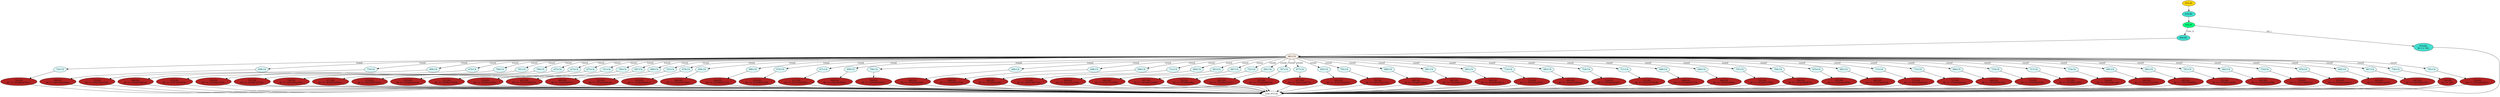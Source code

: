 strict digraph "" {
	node [label="\N"];
	"720:CA"	 [ast="<pyverilog.vparser.ast.Case object at 0x7f28be102910>",
		fillcolor=lightcyan,
		label="720:CA",
		statements="[]",
		style=filled,
		typ=Case];
	"720:NS"	 [ast="<pyverilog.vparser.ast.NonblockingSubstitution object at 0x7f28be102990>",
		fillcolor=firebrick,
		label="720:NS
Kt <= 32'h84c87814;",
		statements="[<pyverilog.vparser.ast.NonblockingSubstitution object at 0x7f28be102990>]",
		style=filled,
		typ=NonblockingSubstitution];
	"720:CA" -> "720:NS"	 [cond="[]",
		lineno=None];
	"688:NS"	 [ast="<pyverilog.vparser.ast.NonblockingSubstitution object at 0x7f28be102b50>",
		fillcolor=firebrick,
		label="688:NS
Kt <= 32'hb00327c8;",
		statements="[<pyverilog.vparser.ast.NonblockingSubstitution object at 0x7f28be102b50>]",
		style=filled,
		typ=NonblockingSubstitution];
	"Leaf_653:AL"	 [def_var="['Kt']",
		label="Leaf_653:AL"];
	"688:NS" -> "Leaf_653:AL"	 [cond="[]",
		lineno=None];
	"699:CA"	 [ast="<pyverilog.vparser.ast.Case object at 0x7f28be102d10>",
		fillcolor=lightcyan,
		label="699:CA",
		statements="[]",
		style=filled,
		typ=Case];
	"699:NS"	 [ast="<pyverilog.vparser.ast.NonblockingSubstitution object at 0x7f28be102d90>",
		fillcolor=firebrick,
		label="699:NS
Kt <= 32'h766a0abb;",
		statements="[<pyverilog.vparser.ast.NonblockingSubstitution object at 0x7f28be102d90>]",
		style=filled,
		typ=NonblockingSubstitution];
	"699:CA" -> "699:NS"	 [cond="[]",
		lineno=None];
	"710:CA"	 [ast="<pyverilog.vparser.ast.Case object at 0x7f28be0e5550>",
		fillcolor=lightcyan,
		label="710:CA",
		statements="[]",
		style=filled,
		typ=Case];
	"710:NS"	 [ast="<pyverilog.vparser.ast.NonblockingSubstitution object at 0x7f28be0e55d0>",
		fillcolor=firebrick,
		label="710:NS
Kt <= 32'h19a4c116;",
		statements="[<pyverilog.vparser.ast.NonblockingSubstitution object at 0x7f28be0e55d0>]",
		style=filled,
		typ=NonblockingSubstitution];
	"710:CA" -> "710:NS"	 [cond="[]",
		lineno=None];
	"706:NS"	 [ast="<pyverilog.vparser.ast.NonblockingSubstitution object at 0x7f28be0e10d0>",
		fillcolor=firebrick,
		label="706:NS
Kt <= 32'hd192e819;",
		statements="[<pyverilog.vparser.ast.NonblockingSubstitution object at 0x7f28be0e10d0>]",
		style=filled,
		typ=NonblockingSubstitution];
	"706:NS" -> "Leaf_653:AL"	 [cond="[]",
		lineno=None];
	"685:NS"	 [ast="<pyverilog.vparser.ast.NonblockingSubstitution object at 0x7f28be0f8210>",
		fillcolor=firebrick,
		label="685:NS
Kt <= 32'h76f988da;",
		statements="[<pyverilog.vparser.ast.NonblockingSubstitution object at 0x7f28be0f8210>]",
		style=filled,
		typ=NonblockingSubstitution];
	"685:NS" -> "Leaf_653:AL"	 [cond="[]",
		lineno=None];
	"668:CA"	 [ast="<pyverilog.vparser.ast.Case object at 0x7f28be0e1450>",
		fillcolor=lightcyan,
		label="668:CA",
		statements="[]",
		style=filled,
		typ=Case];
	"668:NS"	 [ast="<pyverilog.vparser.ast.NonblockingSubstitution object at 0x7f28be0e14d0>",
		fillcolor=firebrick,
		label="668:NS
Kt <= 32'h923f82a4;",
		statements="[<pyverilog.vparser.ast.NonblockingSubstitution object at 0x7f28be0e14d0>]",
		style=filled,
		typ=NonblockingSubstitution];
	"668:CA" -> "668:NS"	 [cond="[]",
		lineno=None];
	"674:CA"	 [ast="<pyverilog.vparser.ast.Case object at 0x7f28be0e8c10>",
		fillcolor=lightcyan,
		label="674:CA",
		statements="[]",
		style=filled,
		typ=Case];
	"674:NS"	 [ast="<pyverilog.vparser.ast.NonblockingSubstitution object at 0x7f28be0e8c90>",
		fillcolor=firebrick,
		label="674:NS
Kt <= 32'h72be5d74;",
		statements="[<pyverilog.vparser.ast.NonblockingSubstitution object at 0x7f28be0e8c90>]",
		style=filled,
		typ=NonblockingSubstitution];
	"674:CA" -> "674:NS"	 [cond="[]",
		lineno=None];
	"708:CA"	 [ast="<pyverilog.vparser.ast.Case object at 0x7f28be0e1850>",
		fillcolor=lightcyan,
		label="708:CA",
		statements="[]",
		style=filled,
		typ=Case];
	"708:NS"	 [ast="<pyverilog.vparser.ast.NonblockingSubstitution object at 0x7f28be0e18d0>",
		fillcolor=firebrick,
		label="708:NS
Kt <= 32'hf40e3585;",
		statements="[<pyverilog.vparser.ast.NonblockingSubstitution object at 0x7f28be0e18d0>]",
		style=filled,
		typ=NonblockingSubstitution];
	"708:CA" -> "708:NS"	 [cond="[]",
		lineno=None];
	"662:NS"	 [ast="<pyverilog.vparser.ast.NonblockingSubstitution object at 0x7f28be0e1a90>",
		fillcolor=firebrick,
		label="662:NS
Kt <= 32'h428a2f98;",
		statements="[<pyverilog.vparser.ast.NonblockingSubstitution object at 0x7f28be0e1a90>]",
		style=filled,
		typ=NonblockingSubstitution];
	"662:NS" -> "Leaf_653:AL"	 [cond="[]",
		lineno=None];
	"695:NS"	 [ast="<pyverilog.vparser.ast.NonblockingSubstitution object at 0x7f28be0e1c10>",
		fillcolor=firebrick,
		label="695:NS
Kt <= 32'h2e1b2138;",
		statements="[<pyverilog.vparser.ast.NonblockingSubstitution object at 0x7f28be0e1c10>]",
		style=filled,
		typ=NonblockingSubstitution];
	"695:NS" -> "Leaf_653:AL"	 [cond="[]",
		lineno=None];
	"666:NS"	 [ast="<pyverilog.vparser.ast.NonblockingSubstitution object at 0x7f28be0e1d90>",
		fillcolor=firebrick,
		label="666:NS
Kt <= 32'h3956c25b;",
		statements="[<pyverilog.vparser.ast.NonblockingSubstitution object at 0x7f28be0e1d90>]",
		style=filled,
		typ=NonblockingSubstitution];
	"666:NS" -> "Leaf_653:AL"	 [cond="[]",
		lineno=None];
	"701:CA"	 [ast="<pyverilog.vparser.ast.Case object at 0x7f28be07e490>",
		fillcolor=lightcyan,
		label="701:CA",
		statements="[]",
		style=filled,
		typ=Case];
	"701:NS"	 [ast="<pyverilog.vparser.ast.NonblockingSubstitution object at 0x7f28be07e510>",
		fillcolor=firebrick,
		label="701:NS
Kt <= 32'h92722c85;",
		statements="[<pyverilog.vparser.ast.NonblockingSubstitution object at 0x7f28be07e510>]",
		style=filled,
		typ=NonblockingSubstitution];
	"701:CA" -> "701:NS"	 [cond="[]",
		lineno=None];
	"709:CA"	 [ast="<pyverilog.vparser.ast.Case object at 0x7f28be0e50d0>",
		fillcolor=lightcyan,
		label="709:CA",
		statements="[]",
		style=filled,
		typ=Case];
	"709:NS"	 [ast="<pyverilog.vparser.ast.NonblockingSubstitution object at 0x7f28be0e5150>",
		fillcolor=firebrick,
		label="709:NS
Kt <= 32'h106aa070;",
		statements="[<pyverilog.vparser.ast.NonblockingSubstitution object at 0x7f28be0e5150>]",
		style=filled,
		typ=NonblockingSubstitution];
	"709:CA" -> "709:NS"	 [cond="[]",
		lineno=None];
	"672:CA"	 [ast="<pyverilog.vparser.ast.Case object at 0x7f28be0e5310>",
		fillcolor=lightcyan,
		label="672:CA",
		statements="[]",
		style=filled,
		typ=Case];
	"672:NS"	 [ast="<pyverilog.vparser.ast.NonblockingSubstitution object at 0x7f28be0e5390>",
		fillcolor=firebrick,
		label="672:NS
Kt <= 32'h243185be;",
		statements="[<pyverilog.vparser.ast.NonblockingSubstitution object at 0x7f28be0e5390>]",
		style=filled,
		typ=NonblockingSubstitution];
	"672:CA" -> "672:NS"	 [cond="[]",
		lineno=None];
	"673:CA"	 [ast="<pyverilog.vparser.ast.Case object at 0x7f28be102f10>",
		fillcolor=lightcyan,
		label="673:CA",
		statements="[]",
		style=filled,
		typ=Case];
	"673:NS"	 [ast="<pyverilog.vparser.ast.NonblockingSubstitution object at 0x7f28be102f90>",
		fillcolor=firebrick,
		label="673:NS
Kt <= 32'h550c7dc3;",
		statements="[<pyverilog.vparser.ast.NonblockingSubstitution object at 0x7f28be102f90>]",
		style=filled,
		typ=NonblockingSubstitution];
	"673:CA" -> "673:NS"	 [cond="[]",
		lineno=None];
	"675:CA"	 [ast="<pyverilog.vparser.ast.Case object at 0x7f28be0e5790>",
		fillcolor=lightcyan,
		label="675:CA",
		statements="[]",
		style=filled,
		typ=Case];
	"675:NS"	 [ast="<pyverilog.vparser.ast.NonblockingSubstitution object at 0x7f28be0e5810>",
		fillcolor=firebrick,
		label="675:NS
Kt <= 32'h80deb1fe;",
		statements="[<pyverilog.vparser.ast.NonblockingSubstitution object at 0x7f28be0e5810>]",
		style=filled,
		typ=NonblockingSubstitution];
	"675:CA" -> "675:NS"	 [cond="[]",
		lineno=None];
	"721:CA"	 [ast="<pyverilog.vparser.ast.Case object at 0x7f28be0e59d0>",
		fillcolor=lightcyan,
		label="721:CA",
		statements="[]",
		style=filled,
		typ=Case];
	"721:NS"	 [ast="<pyverilog.vparser.ast.NonblockingSubstitution object at 0x7f28be0e5a50>",
		fillcolor=firebrick,
		label="721:NS
Kt <= 32'h8cc70208;",
		statements="[<pyverilog.vparser.ast.NonblockingSubstitution object at 0x7f28be0e5a50>]",
		style=filled,
		typ=NonblockingSubstitution];
	"721:CA" -> "721:NS"	 [cond="[]",
		lineno=None];
	"700:CA"	 [ast="<pyverilog.vparser.ast.Case object at 0x7f28be0e5c10>",
		fillcolor=lightcyan,
		label="700:CA",
		statements="[]",
		style=filled,
		typ=Case];
	"700:NS"	 [ast="<pyverilog.vparser.ast.NonblockingSubstitution object at 0x7f28be0e5c90>",
		fillcolor=firebrick,
		label="700:NS
Kt <= 32'h81c2c92e;",
		statements="[<pyverilog.vparser.ast.NonblockingSubstitution object at 0x7f28be0e5c90>]",
		style=filled,
		typ=NonblockingSubstitution];
	"700:CA" -> "700:NS"	 [cond="[]",
		lineno=None];
	"697:CA"	 [ast="<pyverilog.vparser.ast.Case object at 0x7f28be0e5e50>",
		fillcolor=lightcyan,
		label="697:CA",
		statements="[]",
		style=filled,
		typ=Case];
	"697:NS"	 [ast="<pyverilog.vparser.ast.NonblockingSubstitution object at 0x7f28be0e5ed0>",
		fillcolor=firebrick,
		label="697:NS
Kt <= 32'h53380d13;",
		statements="[<pyverilog.vparser.ast.NonblockingSubstitution object at 0x7f28be0e5ed0>]",
		style=filled,
		typ=NonblockingSubstitution];
	"697:CA" -> "697:NS"	 [cond="[]",
		lineno=None];
	"690:NS"	 [ast="<pyverilog.vparser.ast.NonblockingSubstitution object at 0x7f28be0e60d0>",
		fillcolor=firebrick,
		label="690:NS
Kt <= 32'hc6e00bf3;",
		statements="[<pyverilog.vparser.ast.NonblockingSubstitution object at 0x7f28be0e60d0>]",
		style=filled,
		typ=NonblockingSubstitution];
	"690:NS" -> "Leaf_653:AL"	 [cond="[]",
		lineno=None];
	"693:NS"	 [ast="<pyverilog.vparser.ast.NonblockingSubstitution object at 0x7f28be0e6250>",
		fillcolor=firebrick,
		label="693:NS
Kt <= 32'h14292967;",
		statements="[<pyverilog.vparser.ast.NonblockingSubstitution object at 0x7f28be0e6250>]",
		style=filled,
		typ=NonblockingSubstitution];
	"693:NS" -> "Leaf_653:AL"	 [cond="[]",
		lineno=None];
	"689:CA"	 [ast="<pyverilog.vparser.ast.Case object at 0x7f28be0e63d0>",
		fillcolor=lightcyan,
		label="689:CA",
		statements="[]",
		style=filled,
		typ=Case];
	"689:NS"	 [ast="<pyverilog.vparser.ast.NonblockingSubstitution object at 0x7f28be0e6450>",
		fillcolor=firebrick,
		label="689:NS
Kt <= 32'hbf597fc7;",
		statements="[<pyverilog.vparser.ast.NonblockingSubstitution object at 0x7f28be0e6450>]",
		style=filled,
		typ=NonblockingSubstitution];
	"689:CA" -> "689:NS"	 [cond="[]",
		lineno=None];
	"723:CA"	 [ast="<pyverilog.vparser.ast.Case object at 0x7f28be0e6610>",
		fillcolor=lightcyan,
		label="723:CA",
		statements="[]",
		style=filled,
		typ=Case];
	"723:NS"	 [ast="<pyverilog.vparser.ast.NonblockingSubstitution object at 0x7f28be0e6690>",
		fillcolor=firebrick,
		label="723:NS
Kt <= 32'ha4506ceb;",
		statements="[<pyverilog.vparser.ast.NonblockingSubstitution object at 0x7f28be0e6690>]",
		style=filled,
		typ=NonblockingSubstitution];
	"723:CA" -> "723:NS"	 [cond="[]",
		lineno=None];
	"653:AL"	 [ast="<pyverilog.vparser.ast.Always object at 0x7f28be08ec50>",
		clk_sens=True,
		fillcolor=gold,
		label="653:AL",
		sens="['clk_i']",
		statements="[]",
		style=filled,
		typ=Always,
		use_var="['round', 'rst_i']"];
	"654:BL"	 [ast="<pyverilog.vparser.ast.Block object at 0x7f28be08ed90>",
		fillcolor=turquoise,
		label="654:BL",
		statements="[]",
		style=filled,
		typ=Block];
	"653:AL" -> "654:BL"	 [cond="[]",
		lineno=None];
	"661:CS"	 [ast="<pyverilog.vparser.ast.CaseStatement object at 0x7f28be0e69d0>",
		fillcolor=linen,
		label="661:CS",
		statements="[]",
		style=filled,
		typ=CaseStatement];
	"661:CS" -> "720:CA"	 [cond="['round']",
		label=round,
		lineno=661];
	"661:CS" -> "699:CA"	 [cond="['round']",
		label=round,
		lineno=661];
	"661:CS" -> "710:CA"	 [cond="['round']",
		label=round,
		lineno=661];
	"661:CS" -> "668:CA"	 [cond="['round']",
		label=round,
		lineno=661];
	"661:CS" -> "674:CA"	 [cond="['round']",
		label=round,
		lineno=661];
	"661:CS" -> "708:CA"	 [cond="['round']",
		label=round,
		lineno=661];
	"661:CS" -> "701:CA"	 [cond="['round']",
		label=round,
		lineno=661];
	"661:CS" -> "709:CA"	 [cond="['round']",
		label=round,
		lineno=661];
	"661:CS" -> "672:CA"	 [cond="['round']",
		label=round,
		lineno=661];
	"661:CS" -> "673:CA"	 [cond="['round']",
		label=round,
		lineno=661];
	"661:CS" -> "675:CA"	 [cond="['round']",
		label=round,
		lineno=661];
	"661:CS" -> "721:CA"	 [cond="['round']",
		label=round,
		lineno=661];
	"661:CS" -> "700:CA"	 [cond="['round']",
		label=round,
		lineno=661];
	"661:CS" -> "697:CA"	 [cond="['round']",
		label=round,
		lineno=661];
	"661:CS" -> "689:CA"	 [cond="['round']",
		label=round,
		lineno=661];
	"661:CS" -> "723:CA"	 [cond="['round']",
		label=round,
		lineno=661];
	"678:CA"	 [ast="<pyverilog.vparser.ast.Case object at 0x7f28be0f0190>",
		fillcolor=lightcyan,
		label="678:CA",
		statements="[]",
		style=filled,
		typ=Case];
	"661:CS" -> "678:CA"	 [cond="['round']",
		label=round,
		lineno=661];
	"694:CA"	 [ast="<pyverilog.vparser.ast.Case object at 0x7f28be0f8cd0>",
		fillcolor=lightcyan,
		label="694:CA",
		statements="[]",
		style=filled,
		typ=Case];
	"661:CS" -> "694:CA"	 [cond="['round']",
		label=round,
		lineno=661];
	"686:CA"	 [ast="<pyverilog.vparser.ast.Case object at 0x7f28be0e1250>",
		fillcolor=lightcyan,
		label="686:CA",
		statements="[]",
		style=filled,
		typ=Case];
	"661:CS" -> "686:CA"	 [cond="['round']",
		label=round,
		lineno=661];
	"670:CA"	 [ast="<pyverilog.vparser.ast.Case object at 0x7f28be0e8790>",
		fillcolor=lightcyan,
		label="670:CA",
		statements="[]",
		style=filled,
		typ=Case];
	"661:CS" -> "670:CA"	 [cond="['round']",
		label=round,
		lineno=661];
	"671:CA"	 [ast="<pyverilog.vparser.ast.Case object at 0x7f28be0e89d0>",
		fillcolor=lightcyan,
		label="671:CA",
		statements="[]",
		style=filled,
		typ=Case];
	"661:CS" -> "671:CA"	 [cond="['round']",
		label=round,
		lineno=661];
	"690:CA"	 [ast="<pyverilog.vparser.ast.Case object at 0x7f28be0f86d0>",
		fillcolor=lightcyan,
		label="690:CA",
		statements="[]",
		style=filled,
		typ=Case];
	"661:CS" -> "690:CA"	 [cond="['round']",
		label=round,
		lineno=661];
	"706:CA"	 [ast="<pyverilog.vparser.ast.Case object at 0x7f28be07ee50>",
		fillcolor=lightcyan,
		label="706:CA",
		statements="[]",
		style=filled,
		typ=Case];
	"661:CS" -> "706:CA"	 [cond="['round']",
		label=round,
		lineno=661];
	"684:CA"	 [ast="<pyverilog.vparser.ast.Case object at 0x7f28be0f0f10>",
		fillcolor=lightcyan,
		label="684:CA",
		statements="[]",
		style=filled,
		typ=Case];
	"661:CS" -> "684:CA"	 [cond="['round']",
		label=round,
		lineno=661];
	"698:CA"	 [ast="<pyverilog.vparser.ast.Case object at 0x7f28be07e250>",
		fillcolor=lightcyan,
		label="698:CA",
		statements="[]",
		style=filled,
		typ=Case];
	"661:CS" -> "698:CA"	 [cond="['round']",
		label=round,
		lineno=661];
	"696:CA"	 [ast="<pyverilog.vparser.ast.Case object at 0x7f28be0f8fd0>",
		fillcolor=lightcyan,
		label="696:CA",
		statements="[]",
		style=filled,
		typ=Case];
	"661:CS" -> "696:CA"	 [cond="['round']",
		label=round,
		lineno=661];
	"712:CA"	 [ast="<pyverilog.vparser.ast.Case object at 0x7f28be0863d0>",
		fillcolor=lightcyan,
		label="712:CA",
		statements="[]",
		style=filled,
		typ=Case];
	"661:CS" -> "712:CA"	 [cond="['round']",
		label=round,
		lineno=661];
	"669:CA"	 [ast="<pyverilog.vparser.ast.Case object at 0x7f28be0e8550>",
		fillcolor=lightcyan,
		label="669:CA",
		statements="[]",
		style=filled,
		typ=Case];
	"661:CS" -> "669:CA"	 [cond="['round']",
		label=round,
		lineno=661];
	"663:CA"	 [ast="<pyverilog.vparser.ast.Case object at 0x7f28be0e6b50>",
		fillcolor=lightcyan,
		label="663:CA",
		statements="[]",
		style=filled,
		typ=Case];
	"661:CS" -> "663:CA"	 [cond="['round']",
		label=round,
		lineno=661];
	"687:CA"	 [ast="<pyverilog.vparser.ast.Case object at 0x7f28be0f83d0>",
		fillcolor=lightcyan,
		label="687:CA",
		statements="[]",
		style=filled,
		typ=Case];
	"661:CS" -> "687:CA"	 [cond="['round']",
		label=round,
		lineno=661];
	"722:CA"	 [ast="<pyverilog.vparser.ast.Case object at 0x7f28be08e3d0>",
		fillcolor=lightcyan,
		label="722:CA",
		statements="[]",
		style=filled,
		typ=Case];
	"661:CS" -> "722:CA"	 [cond="['round']",
		label=round,
		lineno=661];
	"691:CA"	 [ast="<pyverilog.vparser.ast.Case object at 0x7f28be0f8790>",
		fillcolor=lightcyan,
		label="691:CA",
		statements="[]",
		style=filled,
		typ=Case];
	"661:CS" -> "691:CA"	 [cond="['round']",
		label=round,
		lineno=661];
	"707:CA"	 [ast="<pyverilog.vparser.ast.Case object at 0x7f28be07ef10>",
		fillcolor=lightcyan,
		label="707:CA",
		statements="[]",
		style=filled,
		typ=Case];
	"661:CS" -> "707:CA"	 [cond="['round']",
		label=round,
		lineno=661];
	"677:CA"	 [ast="<pyverilog.vparser.ast.Case object at 0x7f28be0f00d0>",
		fillcolor=lightcyan,
		label="677:CA",
		statements="[]",
		style=filled,
		typ=Case];
	"661:CS" -> "677:CA"	 [cond="['round']",
		label=round,
		lineno=661];
	"693:CA"	 [ast="<pyverilog.vparser.ast.Case object at 0x7f28be0f8c10>",
		fillcolor=lightcyan,
		label="693:CA",
		statements="[]",
		style=filled,
		typ=Case];
	"661:CS" -> "693:CA"	 [cond="['round']",
		label=round,
		lineno=661];
	"705:CA"	 [ast="<pyverilog.vparser.ast.Case object at 0x7f28be07ec10>",
		fillcolor=lightcyan,
		label="705:CA",
		statements="[]",
		style=filled,
		typ=Case];
	"661:CS" -> "705:CA"	 [cond="['round']",
		label=round,
		lineno=661];
	"680:CA"	 [ast="<pyverilog.vparser.ast.Case object at 0x7f28be0f0610>",
		fillcolor=lightcyan,
		label="680:CA",
		statements="[]",
		style=filled,
		typ=Case];
	"661:CS" -> "680:CA"	 [cond="['round']",
		label=round,
		lineno=661];
	"681:CA"	 [ast="<pyverilog.vparser.ast.Case object at 0x7f28be0f0850>",
		fillcolor=lightcyan,
		label="681:CA",
		statements="[]",
		style=filled,
		typ=Case];
	"661:CS" -> "681:CA"	 [cond="['round']",
		label=round,
		lineno=661];
	"665:CA"	 [ast="<pyverilog.vparser.ast.Case object at 0x7f28be0e6fd0>",
		fillcolor=lightcyan,
		label="665:CA",
		statements="[]",
		style=filled,
		typ=Case];
	"661:CS" -> "665:CA"	 [cond="['round']",
		label=round,
		lineno=661];
	"714:CA"	 [ast="<pyverilog.vparser.ast.Case object at 0x7f28be086850>",
		fillcolor=lightcyan,
		label="714:CA",
		statements="[]",
		style=filled,
		typ=Case];
	"661:CS" -> "714:CA"	 [cond="['round']",
		label=round,
		lineno=661];
	"683:CA"	 [ast="<pyverilog.vparser.ast.Case object at 0x7f28be0f0cd0>",
		fillcolor=lightcyan,
		label="683:CA",
		statements="[]",
		style=filled,
		typ=Case];
	"661:CS" -> "683:CA"	 [cond="['round']",
		label=round,
		lineno=661];
	"724:CA"	 [ast="<pyverilog.vparser.ast.Case object at 0x7f28be08e610>",
		fillcolor=lightcyan,
		label="724:CA",
		statements="[]",
		style=filled,
		typ=Case];
	"661:CS" -> "724:CA"	 [cond="['round']",
		label=round,
		lineno=661];
	"711:CA"	 [ast="<pyverilog.vparser.ast.Case object at 0x7f28be086190>",
		fillcolor=lightcyan,
		label="711:CA",
		statements="[]",
		style=filled,
		typ=Case];
	"661:CS" -> "711:CA"	 [cond="['round']",
		label=round,
		lineno=661];
	"688:CA"	 [ast="<pyverilog.vparser.ast.Case object at 0x7f28be0f8610>",
		fillcolor=lightcyan,
		label="688:CA",
		statements="[]",
		style=filled,
		typ=Case];
	"661:CS" -> "688:CA"	 [cond="['round']",
		label=round,
		lineno=661];
	"664:CA"	 [ast="<pyverilog.vparser.ast.Case object at 0x7f28be0e6d90>",
		fillcolor=lightcyan,
		label="664:CA",
		statements="[]",
		style=filled,
		typ=Case];
	"661:CS" -> "664:CA"	 [cond="['round']",
		label=round,
		lineno=661];
	"725:CA"	 [ast="<pyverilog.vparser.ast.Case object at 0x7f28be08e850>",
		fillcolor=lightcyan,
		label="725:CA",
		statements="[]",
		style=filled,
		typ=Case];
	"661:CS" -> "725:CA"	 [cond="['round']",
		label=round,
		lineno=661];
	"704:CA"	 [ast="<pyverilog.vparser.ast.Case object at 0x7f28be07e9d0>",
		fillcolor=lightcyan,
		label="704:CA",
		statements="[]",
		style=filled,
		typ=Case];
	"661:CS" -> "704:CA"	 [cond="['round']",
		label=round,
		lineno=661];
	"679:CA"	 [ast="<pyverilog.vparser.ast.Case object at 0x7f28be0f03d0>",
		fillcolor=lightcyan,
		label="679:CA",
		statements="[]",
		style=filled,
		typ=Case];
	"661:CS" -> "679:CA"	 [cond="['round']",
		label=round,
		lineno=661];
	"682:CA"	 [ast="<pyverilog.vparser.ast.Case object at 0x7f28be0f0a90>",
		fillcolor=lightcyan,
		label="682:CA",
		statements="[]",
		style=filled,
		typ=Case];
	"661:CS" -> "682:CA"	 [cond="['round']",
		label=round,
		lineno=661];
	"713:CA"	 [ast="<pyverilog.vparser.ast.Case object at 0x7f28be086610>",
		fillcolor=lightcyan,
		label="713:CA",
		statements="[]",
		style=filled,
		typ=Case];
	"661:CS" -> "713:CA"	 [cond="['round']",
		label=round,
		lineno=661];
	"715:CA"	 [ast="<pyverilog.vparser.ast.Case object at 0x7f28be086a90>",
		fillcolor=lightcyan,
		label="715:CA",
		statements="[]",
		style=filled,
		typ=Case];
	"661:CS" -> "715:CA"	 [cond="['round']",
		label=round,
		lineno=661];
	"666:CA"	 [ast="<pyverilog.vparser.ast.Case object at 0x7f28be0e8250>",
		fillcolor=lightcyan,
		label="666:CA",
		statements="[]",
		style=filled,
		typ=Case];
	"661:CS" -> "666:CA"	 [cond="['round']",
		label=round,
		lineno=661];
	"719:CA"	 [ast="<pyverilog.vparser.ast.Case object at 0x7f28be08e190>",
		fillcolor=lightcyan,
		label="719:CA",
		statements="[]",
		style=filled,
		typ=Case];
	"661:CS" -> "719:CA"	 [cond="['round']",
		label=round,
		lineno=661];
	"717:CA"	 [ast="<pyverilog.vparser.ast.Case object at 0x7f28be0e1650>",
		fillcolor=lightcyan,
		label="717:CA",
		statements="[]",
		style=filled,
		typ=Case];
	"661:CS" -> "717:CA"	 [cond="['round']",
		label=round,
		lineno=661];
	"716:CA"	 [ast="<pyverilog.vparser.ast.Case object at 0x7f28be086cd0>",
		fillcolor=lightcyan,
		label="716:CA",
		statements="[]",
		style=filled,
		typ=Case];
	"661:CS" -> "716:CA"	 [cond="['round']",
		label=round,
		lineno=661];
	"695:CA"	 [ast="<pyverilog.vparser.ast.Case object at 0x7f28be0f8f10>",
		fillcolor=lightcyan,
		label="695:CA",
		statements="[]",
		style=filled,
		typ=Case];
	"661:CS" -> "695:CA"	 [cond="['round']",
		label=round,
		lineno=661];
	"685:CA"	 [ast="<pyverilog.vparser.ast.Case object at 0x7f28be0f8190>",
		fillcolor=lightcyan,
		label="685:CA",
		statements="[]",
		style=filled,
		typ=Case];
	"661:CS" -> "685:CA"	 [cond="['round']",
		label=round,
		lineno=661];
	"703:CA"	 [ast="<pyverilog.vparser.ast.Case object at 0x7f28be07e790>",
		fillcolor=lightcyan,
		label="703:CA",
		statements="[]",
		style=filled,
		typ=Case];
	"661:CS" -> "703:CA"	 [cond="['round']",
		label=round,
		lineno=661];
	"662:CA"	 [ast="<pyverilog.vparser.ast.Case object at 0x7f28be0e6a90>",
		fillcolor=lightcyan,
		label="662:CA",
		statements="[]",
		style=filled,
		typ=Case];
	"661:CS" -> "662:CA"	 [cond="['round']",
		label=round,
		lineno=661];
	"718:CA"	 [ast="<pyverilog.vparser.ast.Case object at 0x7f28be086f10>",
		fillcolor=lightcyan,
		label="718:CA",
		statements="[]",
		style=filled,
		typ=Case];
	"661:CS" -> "718:CA"	 [cond="['round']",
		label=round,
		lineno=661];
	"676:CA"	 [ast="<pyverilog.vparser.ast.Case object at 0x7f28be0e8e50>",
		fillcolor=lightcyan,
		label="676:CA",
		statements="[]",
		style=filled,
		typ=Case];
	"661:CS" -> "676:CA"	 [cond="['round']",
		label=round,
		lineno=661];
	"692:CA"	 [ast="<pyverilog.vparser.ast.Case object at 0x7f28be0f89d0>",
		fillcolor=lightcyan,
		label="692:CA",
		statements="[]",
		style=filled,
		typ=Case];
	"661:CS" -> "692:CA"	 [cond="['round']",
		label=round,
		lineno=661];
	"667:CA"	 [ast="<pyverilog.vparser.ast.Case object at 0x7f28be0e8310>",
		fillcolor=lightcyan,
		label="667:CA",
		statements="[]",
		style=filled,
		typ=Case];
	"661:CS" -> "667:CA"	 [cond="['round']",
		label=round,
		lineno=661];
	"726:CA"	 [ast="<pyverilog.vparser.ast.Case object at 0x7f28be08ea90>",
		fillcolor=lightcyan,
		label="726:CA",
		statements="[]",
		style=filled,
		typ=Case];
	"661:CS" -> "726:CA"	 [cond="['round']",
		label=round,
		lineno=661];
	"702:CA"	 [ast="<pyverilog.vparser.ast.Case object at 0x7f28be07e6d0>",
		fillcolor=lightcyan,
		label="702:CA",
		statements="[]",
		style=filled,
		typ=Case];
	"661:CS" -> "702:CA"	 [cond="['round']",
		label=round,
		lineno=661];
	"714:NS"	 [ast="<pyverilog.vparser.ast.NonblockingSubstitution object at 0x7f28be0868d0>",
		fillcolor=firebrick,
		label="714:NS
Kt <= 32'h391c0cb3;",
		statements="[<pyverilog.vparser.ast.NonblockingSubstitution object at 0x7f28be0868d0>]",
		style=filled,
		typ=NonblockingSubstitution];
	"714:NS" -> "Leaf_653:AL"	 [cond="[]",
		lineno=None];
	"678:NS"	 [ast="<pyverilog.vparser.ast.NonblockingSubstitution object at 0x7f28be0f0210>",
		fillcolor=firebrick,
		label="678:NS
Kt <= 32'he49b69c1;",
		statements="[<pyverilog.vparser.ast.NonblockingSubstitution object at 0x7f28be0f0210>]",
		style=filled,
		typ=NonblockingSubstitution];
	"678:CA" -> "678:NS"	 [cond="[]",
		lineno=None];
	"694:NS"	 [ast="<pyverilog.vparser.ast.NonblockingSubstitution object at 0x7f28be0f8d50>",
		fillcolor=firebrick,
		label="694:NS
Kt <= 32'h27b70a85;",
		statements="[<pyverilog.vparser.ast.NonblockingSubstitution object at 0x7f28be0f8d50>]",
		style=filled,
		typ=NonblockingSubstitution];
	"694:CA" -> "694:NS"	 [cond="[]",
		lineno=None];
	"670:NS"	 [ast="<pyverilog.vparser.ast.NonblockingSubstitution object at 0x7f28be0e8810>",
		fillcolor=firebrick,
		label="670:NS
Kt <= 32'hd807aa98;",
		statements="[<pyverilog.vparser.ast.NonblockingSubstitution object at 0x7f28be0e8810>]",
		style=filled,
		typ=NonblockingSubstitution];
	"670:NS" -> "Leaf_653:AL"	 [cond="[]",
		lineno=None];
	"703:NS"	 [ast="<pyverilog.vparser.ast.NonblockingSubstitution object at 0x7f28be07e810>",
		fillcolor=firebrick,
		label="703:NS
Kt <= 32'ha81a664b;",
		statements="[<pyverilog.vparser.ast.NonblockingSubstitution object at 0x7f28be07e810>]",
		style=filled,
		typ=NonblockingSubstitution];
	"703:NS" -> "Leaf_653:AL"	 [cond="[]",
		lineno=None];
	"680:NS"	 [ast="<pyverilog.vparser.ast.NonblockingSubstitution object at 0x7f28be0f0690>",
		fillcolor=firebrick,
		label="680:NS
Kt <= 32'h0fc19dc6;",
		statements="[<pyverilog.vparser.ast.NonblockingSubstitution object at 0x7f28be0f0690>]",
		style=filled,
		typ=NonblockingSubstitution];
	"680:NS" -> "Leaf_653:AL"	 [cond="[]",
		lineno=None];
	"723:NS" -> "Leaf_653:AL"	 [cond="[]",
		lineno=None];
	"677:NS"	 [ast="<pyverilog.vparser.ast.NonblockingSubstitution object at 0x7f28be0e6850>",
		fillcolor=firebrick,
		label="677:NS
Kt <= 32'hc19bf174;",
		statements="[<pyverilog.vparser.ast.NonblockingSubstitution object at 0x7f28be0e6850>]",
		style=filled,
		typ=NonblockingSubstitution];
	"677:NS" -> "Leaf_653:AL"	 [cond="[]",
		lineno=None];
	"686:NS"	 [ast="<pyverilog.vparser.ast.NonblockingSubstitution object at 0x7f28be0e12d0>",
		fillcolor=firebrick,
		label="686:NS
Kt <= 32'h983e5152;",
		statements="[<pyverilog.vparser.ast.NonblockingSubstitution object at 0x7f28be0e12d0>]",
		style=filled,
		typ=NonblockingSubstitution];
	"686:CA" -> "686:NS"	 [cond="[]",
		lineno=None];
	"665:NS"	 [ast="<pyverilog.vparser.ast.NonblockingSubstitution object at 0x7f28be0e8090>",
		fillcolor=firebrick,
		label="665:NS
Kt <= 32'he9b5dba5;",
		statements="[<pyverilog.vparser.ast.NonblockingSubstitution object at 0x7f28be0e8090>]",
		style=filled,
		typ=NonblockingSubstitution];
	"665:NS" -> "Leaf_653:AL"	 [cond="[]",
		lineno=None];
	"670:CA" -> "670:NS"	 [cond="[]",
		lineno=None];
	"697:NS" -> "Leaf_653:AL"	 [cond="[]",
		lineno=None];
	"671:NS"	 [ast="<pyverilog.vparser.ast.NonblockingSubstitution object at 0x7f28be0e8a50>",
		fillcolor=firebrick,
		label="671:NS
Kt <= 32'h12835b01;",
		statements="[<pyverilog.vparser.ast.NonblockingSubstitution object at 0x7f28be0e8a50>]",
		style=filled,
		typ=NonblockingSubstitution];
	"671:CA" -> "671:NS"	 [cond="[]",
		lineno=None];
	"690:CA" -> "690:NS"	 [cond="[]",
		lineno=None];
	"726:NS"	 [ast="<pyverilog.vparser.ast.NonblockingSubstitution object at 0x7f28be08ead0>",
		fillcolor=firebrick,
		label="726:NS
Kt <= 'd0;",
		statements="[<pyverilog.vparser.ast.NonblockingSubstitution object at 0x7f28be08ead0>]",
		style=filled,
		typ=NonblockingSubstitution];
	"726:NS" -> "Leaf_653:AL"	 [cond="[]",
		lineno=None];
	"721:NS" -> "Leaf_653:AL"	 [cond="[]",
		lineno=None];
	"719:NS"	 [ast="<pyverilog.vparser.ast.NonblockingSubstitution object at 0x7f28be08e210>",
		fillcolor=firebrick,
		label="719:NS
Kt <= 32'h78a5636f;",
		statements="[<pyverilog.vparser.ast.NonblockingSubstitution object at 0x7f28be08e210>]",
		style=filled,
		typ=NonblockingSubstitution];
	"719:NS" -> "Leaf_653:AL"	 [cond="[]",
		lineno=None];
	"706:CA" -> "706:NS"	 [cond="[]",
		lineno=None];
	"710:NS" -> "Leaf_653:AL"	 [cond="[]",
		lineno=None];
	"692:NS"	 [ast="<pyverilog.vparser.ast.NonblockingSubstitution object at 0x7f28be0f8a50>",
		fillcolor=firebrick,
		label="692:NS
Kt <= 32'h06ca6351;",
		statements="[<pyverilog.vparser.ast.NonblockingSubstitution object at 0x7f28be0f8a50>]",
		style=filled,
		typ=NonblockingSubstitution];
	"692:NS" -> "Leaf_653:AL"	 [cond="[]",
		lineno=None];
	"713:NS"	 [ast="<pyverilog.vparser.ast.NonblockingSubstitution object at 0x7f28be086690>",
		fillcolor=firebrick,
		label="713:NS
Kt <= 32'h34b0bcb5;",
		statements="[<pyverilog.vparser.ast.NonblockingSubstitution object at 0x7f28be086690>]",
		style=filled,
		typ=NonblockingSubstitution];
	"713:NS" -> "Leaf_653:AL"	 [cond="[]",
		lineno=None];
	"684:NS"	 [ast="<pyverilog.vparser.ast.NonblockingSubstitution object at 0x7f28be0f0f90>",
		fillcolor=firebrick,
		label="684:NS
Kt <= 32'h5cb0a9dc;",
		statements="[<pyverilog.vparser.ast.NonblockingSubstitution object at 0x7f28be0f0f90>]",
		style=filled,
		typ=NonblockingSubstitution];
	"684:CA" -> "684:NS"	 [cond="[]",
		lineno=None];
	"698:NS"	 [ast="<pyverilog.vparser.ast.NonblockingSubstitution object at 0x7f28be07e2d0>",
		fillcolor=firebrick,
		label="698:NS
Kt <= 32'h650a7354;",
		statements="[<pyverilog.vparser.ast.NonblockingSubstitution object at 0x7f28be07e2d0>]",
		style=filled,
		typ=NonblockingSubstitution];
	"698:CA" -> "698:NS"	 [cond="[]",
		lineno=None];
	"704:NS"	 [ast="<pyverilog.vparser.ast.NonblockingSubstitution object at 0x7f28be07ea50>",
		fillcolor=firebrick,
		label="704:NS
Kt <= 32'hc24b8b70;",
		statements="[<pyverilog.vparser.ast.NonblockingSubstitution object at 0x7f28be07ea50>]",
		style=filled,
		typ=NonblockingSubstitution];
	"704:NS" -> "Leaf_653:AL"	 [cond="[]",
		lineno=None];
	"724:NS"	 [ast="<pyverilog.vparser.ast.NonblockingSubstitution object at 0x7f28be08e690>",
		fillcolor=firebrick,
		label="724:NS
Kt <= 32'hbef9a3f7;",
		statements="[<pyverilog.vparser.ast.NonblockingSubstitution object at 0x7f28be08e690>]",
		style=filled,
		typ=NonblockingSubstitution];
	"724:NS" -> "Leaf_653:AL"	 [cond="[]",
		lineno=None];
	"696:NS"	 [ast="<pyverilog.vparser.ast.NonblockingSubstitution object at 0x7f28be07e090>",
		fillcolor=firebrick,
		label="696:NS
Kt <= 32'h4d2c6dfc;",
		statements="[<pyverilog.vparser.ast.NonblockingSubstitution object at 0x7f28be07e090>]",
		style=filled,
		typ=NonblockingSubstitution];
	"696:CA" -> "696:NS"	 [cond="[]",
		lineno=None];
	"712:NS"	 [ast="<pyverilog.vparser.ast.NonblockingSubstitution object at 0x7f28be086450>",
		fillcolor=firebrick,
		label="712:NS
Kt <= 32'h2748774c;",
		statements="[<pyverilog.vparser.ast.NonblockingSubstitution object at 0x7f28be086450>]",
		style=filled,
		typ=NonblockingSubstitution];
	"712:CA" -> "712:NS"	 [cond="[]",
		lineno=None];
	"718:NS"	 [ast="<pyverilog.vparser.ast.NonblockingSubstitution object at 0x7f28be086f90>",
		fillcolor=firebrick,
		label="718:NS
Kt <= 32'h748f82ee;",
		statements="[<pyverilog.vparser.ast.NonblockingSubstitution object at 0x7f28be086f90>]",
		style=filled,
		typ=NonblockingSubstitution];
	"718:NS" -> "Leaf_653:AL"	 [cond="[]",
		lineno=None];
	"669:NS"	 [ast="<pyverilog.vparser.ast.NonblockingSubstitution object at 0x7f28be0e85d0>",
		fillcolor=firebrick,
		label="669:NS
Kt <= 32'hab1c5ed5;",
		statements="[<pyverilog.vparser.ast.NonblockingSubstitution object at 0x7f28be0e85d0>]",
		style=filled,
		typ=NonblockingSubstitution];
	"669:CA" -> "669:NS"	 [cond="[]",
		lineno=None];
	"663:NS"	 [ast="<pyverilog.vparser.ast.NonblockingSubstitution object at 0x7f28be0e6bd0>",
		fillcolor=firebrick,
		label="663:NS
Kt <= 32'h71374491;",
		statements="[<pyverilog.vparser.ast.NonblockingSubstitution object at 0x7f28be0e6bd0>]",
		style=filled,
		typ=NonblockingSubstitution];
	"663:CA" -> "663:NS"	 [cond="[]",
		lineno=None];
	"687:NS"	 [ast="<pyverilog.vparser.ast.NonblockingSubstitution object at 0x7f28be0f8450>",
		fillcolor=firebrick,
		label="687:NS
Kt <= 32'ha831c66d;",
		statements="[<pyverilog.vparser.ast.NonblockingSubstitution object at 0x7f28be0f8450>]",
		style=filled,
		typ=NonblockingSubstitution];
	"687:CA" -> "687:NS"	 [cond="[]",
		lineno=None];
	"722:NS"	 [ast="<pyverilog.vparser.ast.NonblockingSubstitution object at 0x7f28be08e450>",
		fillcolor=firebrick,
		label="722:NS
Kt <= 32'h90befffa;",
		statements="[<pyverilog.vparser.ast.NonblockingSubstitution object at 0x7f28be08e450>]",
		style=filled,
		typ=NonblockingSubstitution];
	"722:CA" -> "722:NS"	 [cond="[]",
		lineno=None];
	"691:NS"	 [ast="<pyverilog.vparser.ast.NonblockingSubstitution object at 0x7f28be0f8810>",
		fillcolor=firebrick,
		label="691:NS
Kt <= 32'hd5a79147;",
		statements="[<pyverilog.vparser.ast.NonblockingSubstitution object at 0x7f28be0f8810>]",
		style=filled,
		typ=NonblockingSubstitution];
	"691:CA" -> "691:NS"	 [cond="[]",
		lineno=None];
	"707:NS"	 [ast="<pyverilog.vparser.ast.NonblockingSubstitution object at 0x7f28be07ef90>",
		fillcolor=firebrick,
		label="707:NS
Kt <= 32'hd6990624;",
		statements="[<pyverilog.vparser.ast.NonblockingSubstitution object at 0x7f28be07ef90>]",
		style=filled,
		typ=NonblockingSubstitution];
	"707:CA" -> "707:NS"	 [cond="[]",
		lineno=None];
	"683:NS"	 [ast="<pyverilog.vparser.ast.NonblockingSubstitution object at 0x7f28be0f0d50>",
		fillcolor=firebrick,
		label="683:NS
Kt <= 32'h4a7484aa;",
		statements="[<pyverilog.vparser.ast.NonblockingSubstitution object at 0x7f28be0f0d50>]",
		style=filled,
		typ=NonblockingSubstitution];
	"683:NS" -> "Leaf_653:AL"	 [cond="[]",
		lineno=None];
	"677:CA" -> "677:NS"	 [cond="[]",
		lineno=None];
	"716:NS"	 [ast="<pyverilog.vparser.ast.NonblockingSubstitution object at 0x7f28be086d50>",
		fillcolor=firebrick,
		label="716:NS
Kt <= 32'h5b9cca4f;",
		statements="[<pyverilog.vparser.ast.NonblockingSubstitution object at 0x7f28be086d50>]",
		style=filled,
		typ=NonblockingSubstitution];
	"716:NS" -> "Leaf_653:AL"	 [cond="[]",
		lineno=None];
	"693:CA" -> "693:NS"	 [cond="[]",
		lineno=None];
	"694:NS" -> "Leaf_653:AL"	 [cond="[]",
		lineno=None];
	"717:NS"	 [ast="<pyverilog.vparser.ast.NonblockingSubstitution object at 0x7f28be0e16d0>",
		fillcolor=firebrick,
		label="717:NS
Kt <= 32'h682e6ff3;",
		statements="[<pyverilog.vparser.ast.NonblockingSubstitution object at 0x7f28be0e16d0>]",
		style=filled,
		typ=NonblockingSubstitution];
	"717:NS" -> "Leaf_653:AL"	 [cond="[]",
		lineno=None];
	"705:NS"	 [ast="<pyverilog.vparser.ast.NonblockingSubstitution object at 0x7f28be07ec90>",
		fillcolor=firebrick,
		label="705:NS
Kt <= 32'hc76c51a3;",
		statements="[<pyverilog.vparser.ast.NonblockingSubstitution object at 0x7f28be07ec90>]",
		style=filled,
		typ=NonblockingSubstitution];
	"705:CA" -> "705:NS"	 [cond="[]",
		lineno=None];
	"680:CA" -> "680:NS"	 [cond="[]",
		lineno=None];
	"668:NS" -> "Leaf_653:AL"	 [cond="[]",
		lineno=None];
	"691:NS" -> "Leaf_653:AL"	 [cond="[]",
		lineno=None];
	"678:NS" -> "Leaf_653:AL"	 [cond="[]",
		lineno=None];
	"681:NS"	 [ast="<pyverilog.vparser.ast.NonblockingSubstitution object at 0x7f28be0f08d0>",
		fillcolor=firebrick,
		label="681:NS
Kt <= 32'h240ca1cc;",
		statements="[<pyverilog.vparser.ast.NonblockingSubstitution object at 0x7f28be0f08d0>]",
		style=filled,
		typ=NonblockingSubstitution];
	"681:CA" -> "681:NS"	 [cond="[]",
		lineno=None];
	"655:IF"	 [ast="<pyverilog.vparser.ast.IfStatement object at 0x7f28be08edd0>",
		fillcolor=springgreen,
		label="655:IF",
		statements="[]",
		style=filled,
		typ=IfStatement];
	"654:BL" -> "655:IF"	 [cond="[]",
		lineno=None];
	"660:BL"	 [ast="<pyverilog.vparser.ast.Block object at 0x7f28be08ee50>",
		fillcolor=turquoise,
		label="660:BL",
		statements="[]",
		style=filled,
		typ=Block];
	"655:IF" -> "660:BL"	 [cond="['rst_i']",
		label="!(rst_i)",
		lineno=655];
	"656:BL"	 [ast="<pyverilog.vparser.ast.Block object at 0x7f28be08ef10>",
		fillcolor=turquoise,
		label="656:BL
Kt <= 'b0;",
		statements="[<pyverilog.vparser.ast.NonblockingSubstitution object at 0x7f28be08ef50>]",
		style=filled,
		typ=Block];
	"655:IF" -> "656:BL"	 [cond="['rst_i']",
		label=rst_i,
		lineno=655];
	"665:CA" -> "665:NS"	 [cond="[]",
		lineno=None];
	"714:CA" -> "714:NS"	 [cond="[]",
		lineno=None];
	"683:CA" -> "683:NS"	 [cond="[]",
		lineno=None];
	"707:NS" -> "Leaf_653:AL"	 [cond="[]",
		lineno=None];
	"724:CA" -> "724:NS"	 [cond="[]",
		lineno=None];
	"700:NS" -> "Leaf_653:AL"	 [cond="[]",
		lineno=None];
	"720:NS" -> "Leaf_653:AL"	 [cond="[]",
		lineno=None];
	"681:NS" -> "Leaf_653:AL"	 [cond="[]",
		lineno=None];
	"667:NS"	 [ast="<pyverilog.vparser.ast.NonblockingSubstitution object at 0x7f28be0e8390>",
		fillcolor=firebrick,
		label="667:NS
Kt <= 32'h59f111f1;",
		statements="[<pyverilog.vparser.ast.NonblockingSubstitution object at 0x7f28be0e8390>]",
		style=filled,
		typ=NonblockingSubstitution];
	"667:NS" -> "Leaf_653:AL"	 [cond="[]",
		lineno=None];
	"699:NS" -> "Leaf_653:AL"	 [cond="[]",
		lineno=None];
	"715:NS"	 [ast="<pyverilog.vparser.ast.NonblockingSubstitution object at 0x7f28be086b10>",
		fillcolor=firebrick,
		label="715:NS
Kt <= 32'h4ed8aa4a;",
		statements="[<pyverilog.vparser.ast.NonblockingSubstitution object at 0x7f28be086b10>]",
		style=filled,
		typ=NonblockingSubstitution];
	"715:NS" -> "Leaf_653:AL"	 [cond="[]",
		lineno=None];
	"702:NS"	 [ast="<pyverilog.vparser.ast.NonblockingSubstitution object at 0x7f28be0e1f10>",
		fillcolor=firebrick,
		label="702:NS
Kt <= 32'ha2bfe8a1;",
		statements="[<pyverilog.vparser.ast.NonblockingSubstitution object at 0x7f28be0e1f10>]",
		style=filled,
		typ=NonblockingSubstitution];
	"702:NS" -> "Leaf_653:AL"	 [cond="[]",
		lineno=None];
	"711:NS"	 [ast="<pyverilog.vparser.ast.NonblockingSubstitution object at 0x7f28be086210>",
		fillcolor=firebrick,
		label="711:NS
Kt <= 32'h1e376c08;",
		statements="[<pyverilog.vparser.ast.NonblockingSubstitution object at 0x7f28be086210>]",
		style=filled,
		typ=NonblockingSubstitution];
	"711:CA" -> "711:NS"	 [cond="[]",
		lineno=None];
	"688:CA" -> "688:NS"	 [cond="[]",
		lineno=None];
	"664:NS"	 [ast="<pyverilog.vparser.ast.NonblockingSubstitution object at 0x7f28be0e6e10>",
		fillcolor=firebrick,
		label="664:NS
Kt <= 32'hb5c0fbcf;",
		statements="[<pyverilog.vparser.ast.NonblockingSubstitution object at 0x7f28be0e6e10>]",
		style=filled,
		typ=NonblockingSubstitution];
	"664:CA" -> "664:NS"	 [cond="[]",
		lineno=None];
	"689:NS" -> "Leaf_653:AL"	 [cond="[]",
		lineno=None];
	"725:NS"	 [ast="<pyverilog.vparser.ast.NonblockingSubstitution object at 0x7f28be08e8d0>",
		fillcolor=firebrick,
		label="725:NS
Kt <= 32'hc67178f2;",
		statements="[<pyverilog.vparser.ast.NonblockingSubstitution object at 0x7f28be08e8d0>]",
		style=filled,
		typ=NonblockingSubstitution];
	"725:CA" -> "725:NS"	 [cond="[]",
		lineno=None];
	"704:CA" -> "704:NS"	 [cond="[]",
		lineno=None];
	"679:NS"	 [ast="<pyverilog.vparser.ast.NonblockingSubstitution object at 0x7f28be0f0450>",
		fillcolor=firebrick,
		label="679:NS
Kt <= 32'hefbe4786;",
		statements="[<pyverilog.vparser.ast.NonblockingSubstitution object at 0x7f28be0f0450>]",
		style=filled,
		typ=NonblockingSubstitution];
	"679:CA" -> "679:NS"	 [cond="[]",
		lineno=None];
	"709:NS" -> "Leaf_653:AL"	 [cond="[]",
		lineno=None];
	"682:NS"	 [ast="<pyverilog.vparser.ast.NonblockingSubstitution object at 0x7f28be0f0b10>",
		fillcolor=firebrick,
		label="682:NS
Kt <= 32'h2de92c6f;",
		statements="[<pyverilog.vparser.ast.NonblockingSubstitution object at 0x7f28be0f0b10>]",
		style=filled,
		typ=NonblockingSubstitution];
	"682:CA" -> "682:NS"	 [cond="[]",
		lineno=None];
	"686:NS" -> "Leaf_653:AL"	 [cond="[]",
		lineno=None];
	"713:CA" -> "713:NS"	 [cond="[]",
		lineno=None];
	"660:BL" -> "661:CS"	 [cond="[]",
		lineno=None];
	"725:NS" -> "Leaf_653:AL"	 [cond="[]",
		lineno=None];
	"715:CA" -> "715:NS"	 [cond="[]",
		lineno=None];
	"666:CA" -> "666:NS"	 [cond="[]",
		lineno=None];
	"656:BL" -> "Leaf_653:AL"	 [cond="[]",
		lineno=None];
	"705:NS" -> "Leaf_653:AL"	 [cond="[]",
		lineno=None];
	"719:CA" -> "719:NS"	 [cond="[]",
		lineno=None];
	"712:NS" -> "Leaf_653:AL"	 [cond="[]",
		lineno=None];
	"672:NS" -> "Leaf_653:AL"	 [cond="[]",
		lineno=None];
	"687:NS" -> "Leaf_653:AL"	 [cond="[]",
		lineno=None];
	"664:NS" -> "Leaf_653:AL"	 [cond="[]",
		lineno=None];
	"701:NS" -> "Leaf_653:AL"	 [cond="[]",
		lineno=None];
	"717:CA" -> "717:NS"	 [cond="[]",
		lineno=None];
	"698:NS" -> "Leaf_653:AL"	 [cond="[]",
		lineno=None];
	"675:NS" -> "Leaf_653:AL"	 [cond="[]",
		lineno=None];
	"663:NS" -> "Leaf_653:AL"	 [cond="[]",
		lineno=None];
	"711:NS" -> "Leaf_653:AL"	 [cond="[]",
		lineno=None];
	"679:NS" -> "Leaf_653:AL"	 [cond="[]",
		lineno=None];
	"682:NS" -> "Leaf_653:AL"	 [cond="[]",
		lineno=None];
	"716:CA" -> "716:NS"	 [cond="[]",
		lineno=None];
	"684:NS" -> "Leaf_653:AL"	 [cond="[]",
		lineno=None];
	"695:CA" -> "695:NS"	 [cond="[]",
		lineno=None];
	"685:CA" -> "685:NS"	 [cond="[]",
		lineno=None];
	"703:CA" -> "703:NS"	 [cond="[]",
		lineno=None];
	"674:NS" -> "Leaf_653:AL"	 [cond="[]",
		lineno=None];
	"708:NS" -> "Leaf_653:AL"	 [cond="[]",
		lineno=None];
	"662:CA" -> "662:NS"	 [cond="[]",
		lineno=None];
	"718:CA" -> "718:NS"	 [cond="[]",
		lineno=None];
	"669:NS" -> "Leaf_653:AL"	 [cond="[]",
		lineno=None];
	"676:NS"	 [ast="<pyverilog.vparser.ast.NonblockingSubstitution object at 0x7f28be0e8ed0>",
		fillcolor=firebrick,
		label="676:NS
Kt <= 32'h9bdc06a7;",
		statements="[<pyverilog.vparser.ast.NonblockingSubstitution object at 0x7f28be0e8ed0>]",
		style=filled,
		typ=NonblockingSubstitution];
	"676:CA" -> "676:NS"	 [cond="[]",
		lineno=None];
	"692:CA" -> "692:NS"	 [cond="[]",
		lineno=None];
	"722:NS" -> "Leaf_653:AL"	 [cond="[]",
		lineno=None];
	"676:NS" -> "Leaf_653:AL"	 [cond="[]",
		lineno=None];
	"671:NS" -> "Leaf_653:AL"	 [cond="[]",
		lineno=None];
	"667:CA" -> "667:NS"	 [cond="[]",
		lineno=None];
	"673:NS" -> "Leaf_653:AL"	 [cond="[]",
		lineno=None];
	"726:CA" -> "726:NS"	 [cond="[]",
		lineno=None];
	"702:CA" -> "702:NS"	 [cond="[]",
		lineno=None];
	"696:NS" -> "Leaf_653:AL"	 [cond="[]",
		lineno=None];
}
